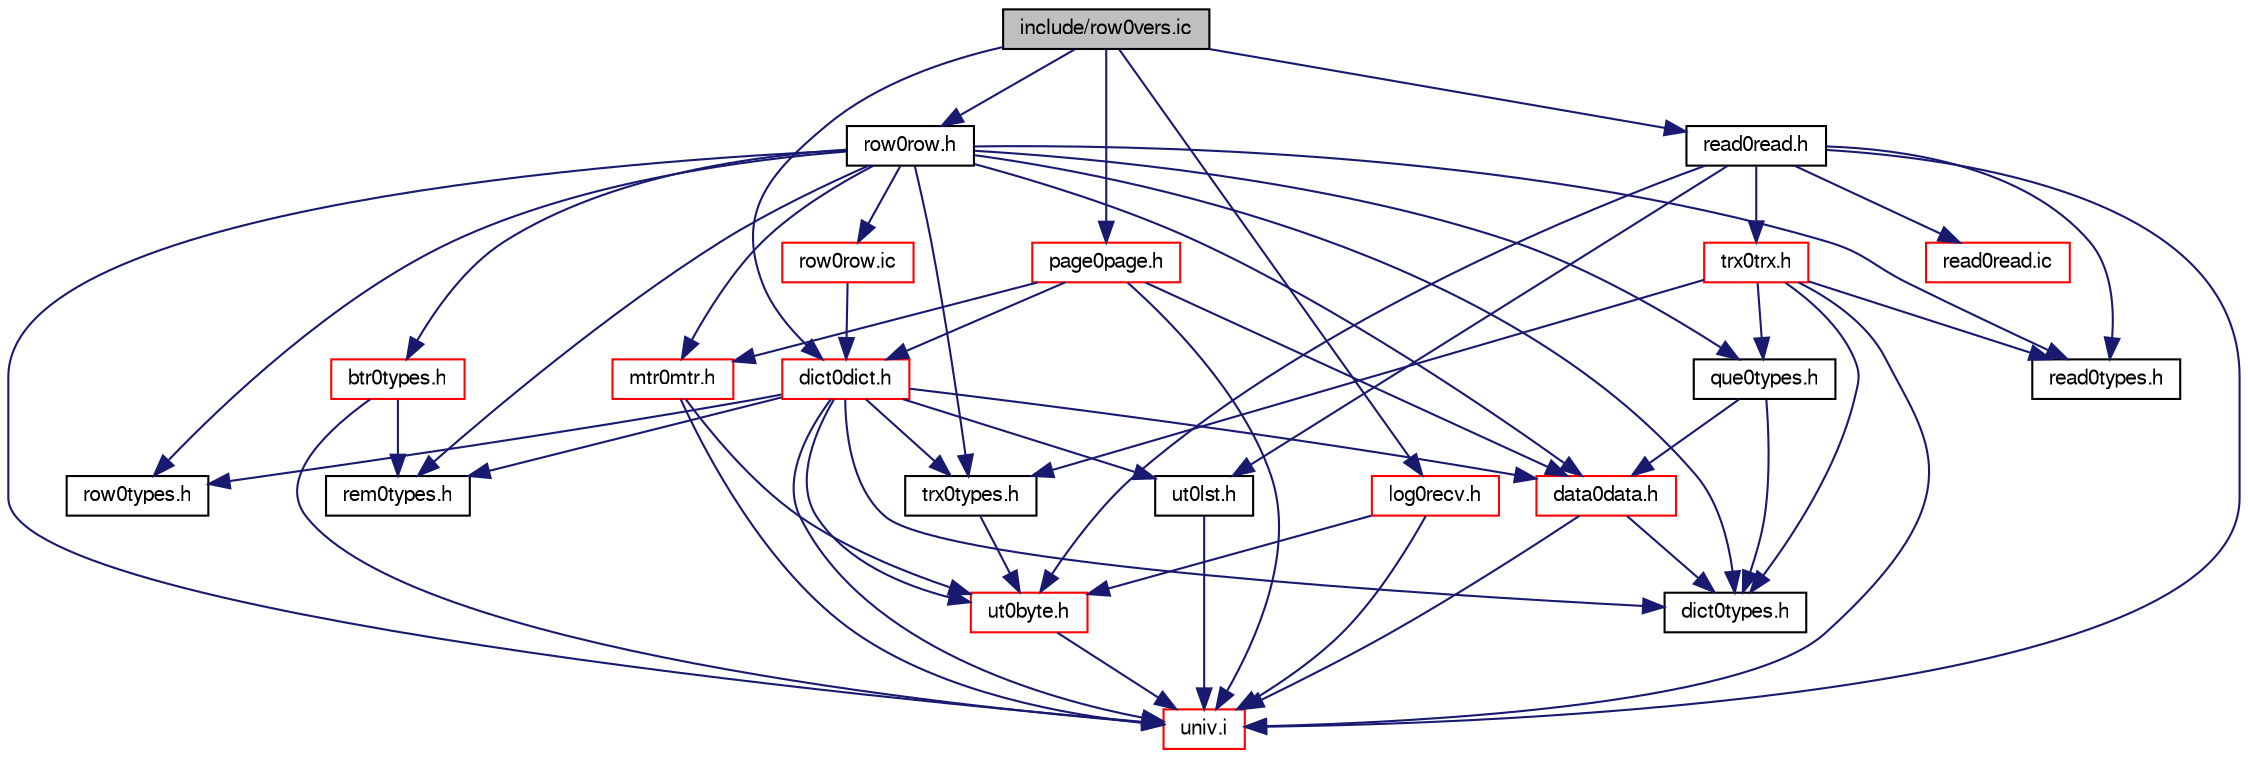 digraph "include/row0vers.ic"
{
  bgcolor="transparent";
  edge [fontname="FreeSans",fontsize="10",labelfontname="FreeSans",labelfontsize="10"];
  node [fontname="FreeSans",fontsize="10",shape=record];
  Node1 [label="include/row0vers.ic",height=0.2,width=0.4,color="black", fillcolor="grey75", style="filled" fontcolor="black"];
  Node1 -> Node2 [color="midnightblue",fontsize="10",style="solid",fontname="FreeSans"];
  Node2 [label="row0row.h",height=0.2,width=0.4,color="black",URL="$row0row_8h.html"];
  Node2 -> Node3 [color="midnightblue",fontsize="10",style="solid",fontname="FreeSans"];
  Node3 [label="univ.i",height=0.2,width=0.4,color="red",URL="$univ_8i.html"];
  Node2 -> Node4 [color="midnightblue",fontsize="10",style="solid",fontname="FreeSans"];
  Node4 [label="data0data.h",height=0.2,width=0.4,color="red",URL="$data0data_8h.html"];
  Node4 -> Node3 [color="midnightblue",fontsize="10",style="solid",fontname="FreeSans"];
  Node4 -> Node5 [color="midnightblue",fontsize="10",style="solid",fontname="FreeSans"];
  Node5 [label="dict0types.h",height=0.2,width=0.4,color="black",URL="$dict0types_8h.html"];
  Node2 -> Node5 [color="midnightblue",fontsize="10",style="solid",fontname="FreeSans"];
  Node2 -> Node6 [color="midnightblue",fontsize="10",style="solid",fontname="FreeSans"];
  Node6 [label="trx0types.h",height=0.2,width=0.4,color="black",URL="$trx0types_8h.html"];
  Node6 -> Node7 [color="midnightblue",fontsize="10",style="solid",fontname="FreeSans"];
  Node7 [label="ut0byte.h",height=0.2,width=0.4,color="red",URL="$ut0byte_8h.html"];
  Node7 -> Node3 [color="midnightblue",fontsize="10",style="solid",fontname="FreeSans"];
  Node2 -> Node8 [color="midnightblue",fontsize="10",style="solid",fontname="FreeSans"];
  Node8 [label="que0types.h",height=0.2,width=0.4,color="black",URL="$que0types_8h.html"];
  Node8 -> Node4 [color="midnightblue",fontsize="10",style="solid",fontname="FreeSans"];
  Node8 -> Node5 [color="midnightblue",fontsize="10",style="solid",fontname="FreeSans"];
  Node2 -> Node9 [color="midnightblue",fontsize="10",style="solid",fontname="FreeSans"];
  Node9 [label="mtr0mtr.h",height=0.2,width=0.4,color="red",URL="$mtr0mtr_8h.html"];
  Node9 -> Node3 [color="midnightblue",fontsize="10",style="solid",fontname="FreeSans"];
  Node9 -> Node7 [color="midnightblue",fontsize="10",style="solid",fontname="FreeSans"];
  Node2 -> Node10 [color="midnightblue",fontsize="10",style="solid",fontname="FreeSans"];
  Node10 [label="rem0types.h",height=0.2,width=0.4,color="black",URL="$rem0types_8h.html"];
  Node2 -> Node11 [color="midnightblue",fontsize="10",style="solid",fontname="FreeSans"];
  Node11 [label="read0types.h",height=0.2,width=0.4,color="black",URL="$read0types_8h.html"];
  Node2 -> Node12 [color="midnightblue",fontsize="10",style="solid",fontname="FreeSans"];
  Node12 [label="row0types.h",height=0.2,width=0.4,color="black",URL="$row0types_8h.html"];
  Node2 -> Node13 [color="midnightblue",fontsize="10",style="solid",fontname="FreeSans"];
  Node13 [label="btr0types.h",height=0.2,width=0.4,color="red",URL="$btr0types_8h.html"];
  Node13 -> Node3 [color="midnightblue",fontsize="10",style="solid",fontname="FreeSans"];
  Node13 -> Node10 [color="midnightblue",fontsize="10",style="solid",fontname="FreeSans"];
  Node2 -> Node14 [color="midnightblue",fontsize="10",style="solid",fontname="FreeSans"];
  Node14 [label="row0row.ic",height=0.2,width=0.4,color="red",URL="$row0row_8ic.html"];
  Node14 -> Node15 [color="midnightblue",fontsize="10",style="solid",fontname="FreeSans"];
  Node15 [label="dict0dict.h",height=0.2,width=0.4,color="red",URL="$dict0dict_8h.html"];
  Node15 -> Node3 [color="midnightblue",fontsize="10",style="solid",fontname="FreeSans"];
  Node15 -> Node5 [color="midnightblue",fontsize="10",style="solid",fontname="FreeSans"];
  Node15 -> Node4 [color="midnightblue",fontsize="10",style="solid",fontname="FreeSans"];
  Node15 -> Node10 [color="midnightblue",fontsize="10",style="solid",fontname="FreeSans"];
  Node15 -> Node16 [color="midnightblue",fontsize="10",style="solid",fontname="FreeSans"];
  Node16 [label="ut0lst.h",height=0.2,width=0.4,color="black",URL="$ut0lst_8h.html"];
  Node16 -> Node3 [color="midnightblue",fontsize="10",style="solid",fontname="FreeSans"];
  Node15 -> Node7 [color="midnightblue",fontsize="10",style="solid",fontname="FreeSans"];
  Node15 -> Node6 [color="midnightblue",fontsize="10",style="solid",fontname="FreeSans"];
  Node15 -> Node12 [color="midnightblue",fontsize="10",style="solid",fontname="FreeSans"];
  Node1 -> Node15 [color="midnightblue",fontsize="10",style="solid",fontname="FreeSans"];
  Node1 -> Node17 [color="midnightblue",fontsize="10",style="solid",fontname="FreeSans"];
  Node17 [label="read0read.h",height=0.2,width=0.4,color="black",URL="$read0read_8h.html"];
  Node17 -> Node3 [color="midnightblue",fontsize="10",style="solid",fontname="FreeSans"];
  Node17 -> Node7 [color="midnightblue",fontsize="10",style="solid",fontname="FreeSans"];
  Node17 -> Node16 [color="midnightblue",fontsize="10",style="solid",fontname="FreeSans"];
  Node17 -> Node18 [color="midnightblue",fontsize="10",style="solid",fontname="FreeSans"];
  Node18 [label="trx0trx.h",height=0.2,width=0.4,color="red",URL="$trx0trx_8h.html"];
  Node18 -> Node3 [color="midnightblue",fontsize="10",style="solid",fontname="FreeSans"];
  Node18 -> Node6 [color="midnightblue",fontsize="10",style="solid",fontname="FreeSans"];
  Node18 -> Node5 [color="midnightblue",fontsize="10",style="solid",fontname="FreeSans"];
  Node18 -> Node8 [color="midnightblue",fontsize="10",style="solid",fontname="FreeSans"];
  Node18 -> Node11 [color="midnightblue",fontsize="10",style="solid",fontname="FreeSans"];
  Node17 -> Node11 [color="midnightblue",fontsize="10",style="solid",fontname="FreeSans"];
  Node17 -> Node19 [color="midnightblue",fontsize="10",style="solid",fontname="FreeSans"];
  Node19 [label="read0read.ic",height=0.2,width=0.4,color="red",URL="$read0read_8ic.html"];
  Node1 -> Node20 [color="midnightblue",fontsize="10",style="solid",fontname="FreeSans"];
  Node20 [label="page0page.h",height=0.2,width=0.4,color="red",URL="$page0page_8h.html"];
  Node20 -> Node3 [color="midnightblue",fontsize="10",style="solid",fontname="FreeSans"];
  Node20 -> Node4 [color="midnightblue",fontsize="10",style="solid",fontname="FreeSans"];
  Node20 -> Node15 [color="midnightblue",fontsize="10",style="solid",fontname="FreeSans"];
  Node20 -> Node9 [color="midnightblue",fontsize="10",style="solid",fontname="FreeSans"];
  Node1 -> Node21 [color="midnightblue",fontsize="10",style="solid",fontname="FreeSans"];
  Node21 [label="log0recv.h",height=0.2,width=0.4,color="red",URL="$log0recv_8h.html"];
  Node21 -> Node3 [color="midnightblue",fontsize="10",style="solid",fontname="FreeSans"];
  Node21 -> Node7 [color="midnightblue",fontsize="10",style="solid",fontname="FreeSans"];
}
